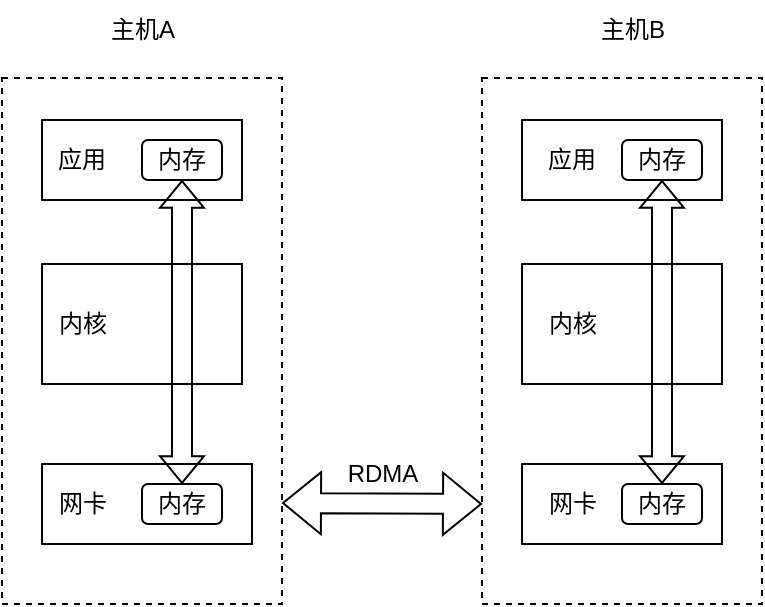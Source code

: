 <mxfile version="26.2.9">
  <diagram name="第 1 页" id="A7rx9CSq9qLI3sRifqEV">
    <mxGraphModel dx="2101" dy="1186" grid="1" gridSize="10" guides="1" tooltips="1" connect="1" arrows="1" fold="1" page="1" pageScale="1" pageWidth="827" pageHeight="1169" math="0" shadow="0">
      <root>
        <mxCell id="0" />
        <mxCell id="1" parent="0" />
        <mxCell id="hYxvOrtwlnF50_84aDHa-1" value="" style="rounded=0;whiteSpace=wrap;html=1;dashed=1;" parent="1" vertex="1">
          <mxGeometry x="90" y="67" width="140" height="263" as="geometry" />
        </mxCell>
        <mxCell id="hYxvOrtwlnF50_84aDHa-2" value="" style="rounded=0;whiteSpace=wrap;html=1;" parent="1" vertex="1">
          <mxGeometry x="110" y="88" width="100" height="40" as="geometry" />
        </mxCell>
        <mxCell id="hYxvOrtwlnF50_84aDHa-3" value="内存" style="rounded=1;whiteSpace=wrap;html=1;" parent="1" vertex="1">
          <mxGeometry x="160" y="98" width="40" height="20" as="geometry" />
        </mxCell>
        <mxCell id="hYxvOrtwlnF50_84aDHa-4" value="" style="rounded=0;whiteSpace=wrap;html=1;" parent="1" vertex="1">
          <mxGeometry x="110" y="160" width="100" height="60" as="geometry" />
        </mxCell>
        <mxCell id="hYxvOrtwlnF50_84aDHa-5" value="应用" style="text;html=1;align=center;verticalAlign=middle;whiteSpace=wrap;rounded=0;" parent="1" vertex="1">
          <mxGeometry x="100" y="93" width="60" height="30" as="geometry" />
        </mxCell>
        <mxCell id="hYxvOrtwlnF50_84aDHa-6" value="内核" style="text;html=1;align=center;verticalAlign=middle;resizable=0;points=[];autosize=1;strokeColor=none;fillColor=none;" parent="1" vertex="1">
          <mxGeometry x="105" y="175" width="50" height="30" as="geometry" />
        </mxCell>
        <mxCell id="hYxvOrtwlnF50_84aDHa-7" value="" style="rounded=0;whiteSpace=wrap;html=1;" parent="1" vertex="1">
          <mxGeometry x="110" y="260" width="105" height="40" as="geometry" />
        </mxCell>
        <mxCell id="hYxvOrtwlnF50_84aDHa-8" value="内存" style="rounded=1;whiteSpace=wrap;html=1;" parent="1" vertex="1">
          <mxGeometry x="160" y="270" width="40" height="20" as="geometry" />
        </mxCell>
        <mxCell id="hYxvOrtwlnF50_84aDHa-10" value="" style="shape=flexArrow;endArrow=classic;startArrow=classic;html=1;rounded=0;endWidth=10.98;endSize=4.125;startWidth=10.98;startSize=4.125;entryX=0.5;entryY=1;entryDx=0;entryDy=0;" parent="1" source="hYxvOrtwlnF50_84aDHa-8" target="hYxvOrtwlnF50_84aDHa-3" edge="1">
          <mxGeometry width="100" height="100" relative="1" as="geometry">
            <mxPoint x="189.57" y="260" as="sourcePoint" />
            <mxPoint x="189.57" y="200" as="targetPoint" />
          </mxGeometry>
        </mxCell>
        <mxCell id="hYxvOrtwlnF50_84aDHa-11" value="" style="rounded=0;whiteSpace=wrap;html=1;dashed=1;" parent="1" vertex="1">
          <mxGeometry x="330" y="67" width="140" height="263" as="geometry" />
        </mxCell>
        <mxCell id="hYxvOrtwlnF50_84aDHa-12" value="" style="rounded=0;whiteSpace=wrap;html=1;" parent="1" vertex="1">
          <mxGeometry x="350" y="88" width="100" height="40" as="geometry" />
        </mxCell>
        <mxCell id="hYxvOrtwlnF50_84aDHa-13" value="内存" style="rounded=1;whiteSpace=wrap;html=1;" parent="1" vertex="1">
          <mxGeometry x="400" y="98" width="40" height="20" as="geometry" />
        </mxCell>
        <mxCell id="hYxvOrtwlnF50_84aDHa-14" value="" style="rounded=0;whiteSpace=wrap;html=1;" parent="1" vertex="1">
          <mxGeometry x="350" y="160" width="100" height="60" as="geometry" />
        </mxCell>
        <mxCell id="hYxvOrtwlnF50_84aDHa-15" value="应用" style="text;html=1;align=center;verticalAlign=middle;whiteSpace=wrap;rounded=0;" parent="1" vertex="1">
          <mxGeometry x="345" y="93" width="60" height="30" as="geometry" />
        </mxCell>
        <mxCell id="hYxvOrtwlnF50_84aDHa-16" value="内核" style="text;html=1;align=center;verticalAlign=middle;resizable=0;points=[];autosize=1;strokeColor=none;fillColor=none;" parent="1" vertex="1">
          <mxGeometry x="350" y="175" width="50" height="30" as="geometry" />
        </mxCell>
        <mxCell id="hYxvOrtwlnF50_84aDHa-17" value="" style="rounded=0;whiteSpace=wrap;html=1;" parent="1" vertex="1">
          <mxGeometry x="350" y="260" width="100" height="40" as="geometry" />
        </mxCell>
        <mxCell id="hYxvOrtwlnF50_84aDHa-18" value="内存" style="rounded=1;whiteSpace=wrap;html=1;" parent="1" vertex="1">
          <mxGeometry x="400" y="270" width="40" height="20" as="geometry" />
        </mxCell>
        <mxCell id="hYxvOrtwlnF50_84aDHa-20" value="" style="shape=flexArrow;endArrow=classic;startArrow=classic;html=1;rounded=0;endWidth=10.98;endSize=4.125;startWidth=10.98;startSize=4.125;exitX=0.5;exitY=0;exitDx=0;exitDy=0;entryX=0.5;entryY=1;entryDx=0;entryDy=0;" parent="1" source="hYxvOrtwlnF50_84aDHa-18" target="hYxvOrtwlnF50_84aDHa-13" edge="1">
          <mxGeometry width="100" height="100" relative="1" as="geometry">
            <mxPoint x="434.57" y="260" as="sourcePoint" />
            <mxPoint x="434.57" y="200" as="targetPoint" />
          </mxGeometry>
        </mxCell>
        <mxCell id="hYxvOrtwlnF50_84aDHa-23" value="" style="shape=flexArrow;endArrow=classic;startArrow=classic;html=1;rounded=0;" parent="1" edge="1">
          <mxGeometry width="100" height="100" relative="1" as="geometry">
            <mxPoint x="230" y="279.5" as="sourcePoint" />
            <mxPoint x="330" y="280" as="targetPoint" />
          </mxGeometry>
        </mxCell>
        <mxCell id="hYxvOrtwlnF50_84aDHa-24" value="RDMA" style="text;html=1;align=center;verticalAlign=middle;resizable=0;points=[];autosize=1;strokeColor=none;fillColor=none;" parent="1" vertex="1">
          <mxGeometry x="250" y="250" width="60" height="30" as="geometry" />
        </mxCell>
        <mxCell id="hYxvOrtwlnF50_84aDHa-25" value="主机A" style="text;html=1;align=center;verticalAlign=middle;resizable=0;points=[];autosize=1;strokeColor=none;fillColor=none;" parent="1" vertex="1">
          <mxGeometry x="130" y="28" width="60" height="30" as="geometry" />
        </mxCell>
        <mxCell id="hYxvOrtwlnF50_84aDHa-26" value="主机B" style="text;html=1;align=center;verticalAlign=middle;resizable=0;points=[];autosize=1;strokeColor=none;fillColor=none;" parent="1" vertex="1">
          <mxGeometry x="375" y="28" width="60" height="30" as="geometry" />
        </mxCell>
        <mxCell id="R5BLzerzn6uCQzTJT_C_-1" value="网卡" style="text;html=1;align=center;verticalAlign=middle;resizable=0;points=[];autosize=1;strokeColor=none;fillColor=none;" vertex="1" parent="1">
          <mxGeometry x="105" y="265" width="50" height="30" as="geometry" />
        </mxCell>
        <mxCell id="R5BLzerzn6uCQzTJT_C_-2" value="网卡" style="text;html=1;align=center;verticalAlign=middle;resizable=0;points=[];autosize=1;strokeColor=none;fillColor=none;" vertex="1" parent="1">
          <mxGeometry x="350" y="265" width="50" height="30" as="geometry" />
        </mxCell>
      </root>
    </mxGraphModel>
  </diagram>
</mxfile>
